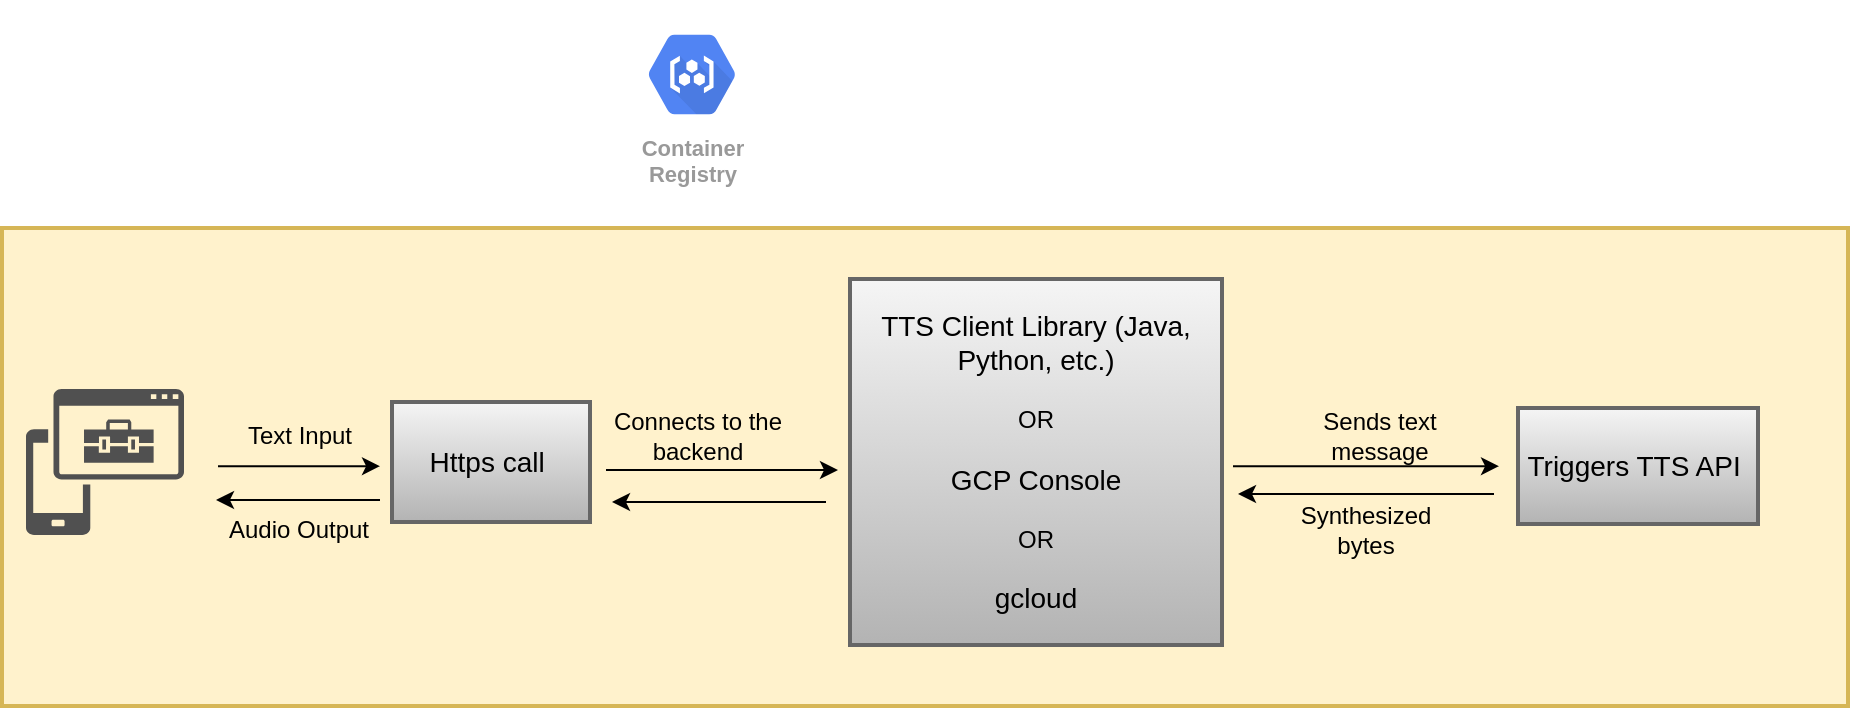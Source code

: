 <mxfile version="14.5.8" type="device" pages="2"><diagram id="1AjeHdbzunoy2dRgW_rD" name="Page-1"><mxGraphModel dx="1031" dy="445" grid="0" gridSize="10" guides="1" tooltips="1" connect="1" arrows="1" fold="1" page="1" pageScale="1" pageWidth="2339" pageHeight="3300" math="0" shadow="0"><root><mxCell id="0"/><mxCell id="1" parent="0"/><mxCell id="3DrFEAPYHbsUde2jqs5v-23" value="" style="rounded=0;whiteSpace=wrap;html=1;strokeWidth=2;fillColor=#fff2cc;strokeColor=#d6b656;" vertex="1" parent="1"><mxGeometry x="18" y="132" width="923" height="239" as="geometry"/></mxCell><mxCell id="3DrFEAPYHbsUde2jqs5v-2" value="" style="shape=image;verticalLabelPosition=bottom;labelBackgroundColor=#ffffff;verticalAlign=top;aspect=fixed;imageAspect=0;image=https://image.flaticon.com/icons/png/128/3545/3545527.png;" vertex="1" parent="1"><mxGeometry x="74" y="18" width="89" height="89" as="geometry"/></mxCell><mxCell id="3DrFEAPYHbsUde2jqs5v-4" value="&lt;font style=&quot;font-size: 14px&quot;&gt;Https call&amp;nbsp;&lt;/font&gt;" style="rounded=0;whiteSpace=wrap;html=1;strokeWidth=2;fillColor=#f5f5f5;strokeColor=#666666;gradientColor=#b3b3b3;" vertex="1" parent="1"><mxGeometry x="213" y="219" width="99" height="60" as="geometry"/></mxCell><mxCell id="3DrFEAPYHbsUde2jqs5v-6" value="&lt;font&gt;&lt;span style=&quot;font-size: 14px&quot;&gt;TTS Client Library (Java, Python, etc.)&lt;/span&gt;&lt;br&gt;&lt;br&gt;&lt;font style=&quot;font-size: 12px&quot;&gt;OR&lt;/font&gt;&lt;br&gt;&lt;br&gt;&lt;span style=&quot;font-size: 14px&quot;&gt;GCP Console&lt;/span&gt;&lt;br&gt;&lt;br&gt;&lt;font style=&quot;font-size: 12px&quot;&gt;OR&lt;/font&gt;&lt;br&gt;&lt;br&gt;&lt;span style=&quot;font-size: 14px&quot;&gt;gcloud&lt;/span&gt;&lt;/font&gt;" style="rounded=0;whiteSpace=wrap;html=1;strokeWidth=2;gradientColor=#b3b3b3;fillColor=#f5f5f5;strokeColor=#666666;" vertex="1" parent="1"><mxGeometry x="442" y="157.5" width="186" height="183" as="geometry"/></mxCell><mxCell id="3DrFEAPYHbsUde2jqs5v-9" value="&lt;font style=&quot;font-size: 14px&quot;&gt;Triggers TTS API&amp;nbsp;&lt;/font&gt;" style="rounded=0;whiteSpace=wrap;html=1;strokeWidth=2;gradientColor=#b3b3b3;fillColor=#f5f5f5;strokeColor=#666666;" vertex="1" parent="1"><mxGeometry x="776" y="222" width="120" height="58" as="geometry"/></mxCell><mxCell id="3DrFEAPYHbsUde2jqs5v-10" value="" style="endArrow=classic;html=1;" edge="1" parent="1"><mxGeometry width="50" height="50" relative="1" as="geometry"><mxPoint x="126" y="251.07" as="sourcePoint"/><mxPoint x="207" y="251.07" as="targetPoint"/></mxGeometry></mxCell><mxCell id="3DrFEAPYHbsUde2jqs5v-11" value="" style="endArrow=classic;html=1;" edge="1" parent="1"><mxGeometry width="50" height="50" relative="1" as="geometry"><mxPoint x="207" y="268" as="sourcePoint"/><mxPoint x="125" y="268" as="targetPoint"/></mxGeometry></mxCell><mxCell id="3DrFEAPYHbsUde2jqs5v-13" value="" style="endArrow=classic;html=1;" edge="1" parent="1"><mxGeometry width="50" height="50" relative="1" as="geometry"><mxPoint x="633.5" y="251.07" as="sourcePoint"/><mxPoint x="766.5" y="251.07" as="targetPoint"/></mxGeometry></mxCell><mxCell id="3DrFEAPYHbsUde2jqs5v-14" value="" style="endArrow=classic;html=1;" edge="1" parent="1"><mxGeometry width="50" height="50" relative="1" as="geometry"><mxPoint x="320" y="253" as="sourcePoint"/><mxPoint x="436" y="253" as="targetPoint"/></mxGeometry></mxCell><mxCell id="3DrFEAPYHbsUde2jqs5v-16" value="" style="endArrow=classic;html=1;" edge="1" parent="1"><mxGeometry width="50" height="50" relative="1" as="geometry"><mxPoint x="764" y="265" as="sourcePoint"/><mxPoint x="636" y="265" as="targetPoint"/></mxGeometry></mxCell><mxCell id="3DrFEAPYHbsUde2jqs5v-17" value="Text Input" style="text;html=1;strokeColor=none;fillColor=none;align=center;verticalAlign=middle;whiteSpace=wrap;rounded=0;" vertex="1" parent="1"><mxGeometry x="135.5" y="226" width="62" height="20" as="geometry"/></mxCell><mxCell id="3DrFEAPYHbsUde2jqs5v-18" value="Audio Output" style="text;html=1;strokeColor=none;fillColor=none;align=center;verticalAlign=middle;whiteSpace=wrap;rounded=0;" vertex="1" parent="1"><mxGeometry x="124" y="273" width="85" height="20" as="geometry"/></mxCell><mxCell id="3DrFEAPYHbsUde2jqs5v-20" value="Connects to the backend" style="text;html=1;strokeColor=none;fillColor=none;align=center;verticalAlign=middle;whiteSpace=wrap;rounded=0;" vertex="1" parent="1"><mxGeometry x="318" y="222" width="96" height="28" as="geometry"/></mxCell><mxCell id="3DrFEAPYHbsUde2jqs5v-21" value="Sends text message" style="text;html=1;strokeColor=none;fillColor=none;align=center;verticalAlign=middle;whiteSpace=wrap;rounded=0;" vertex="1" parent="1"><mxGeometry x="674" y="226" width="66" height="20" as="geometry"/></mxCell><mxCell id="3DrFEAPYHbsUde2jqs5v-22" value="Synthesized bytes" style="text;html=1;strokeColor=none;fillColor=none;align=center;verticalAlign=middle;whiteSpace=wrap;rounded=0;" vertex="1" parent="1"><mxGeometry x="680" y="273" width="40" height="20" as="geometry"/></mxCell><mxCell id="3DrFEAPYHbsUde2jqs5v-24" value="Container&#10;Registry" style="html=1;fillColor=#5184F3;strokeColor=none;verticalAlign=top;labelPosition=center;verticalLabelPosition=bottom;align=center;spacingTop=-6;fontSize=11;fontStyle=1;fontColor=#999999;shape=mxgraph.gcp2.hexIcon;prIcon=container_registry" vertex="1" parent="1"><mxGeometry x="330" y="26" width="66" height="58.5" as="geometry"/></mxCell><mxCell id="3DrFEAPYHbsUde2jqs5v-25" value="" style="pointerEvents=1;shadow=0;dashed=0;html=1;strokeColor=none;labelPosition=center;verticalLabelPosition=bottom;verticalAlign=top;align=center;fillColor=#505050;shape=mxgraph.mscae.intune.intune_mobile_application_management" vertex="1" parent="1"><mxGeometry x="30" y="212.5" width="79" height="73" as="geometry"/></mxCell><mxCell id="3DrFEAPYHbsUde2jqs5v-27" value="" style="endArrow=classic;html=1;" edge="1" parent="1"><mxGeometry width="50" height="50" relative="1" as="geometry"><mxPoint x="430" y="269" as="sourcePoint"/><mxPoint x="323" y="269" as="targetPoint"/></mxGeometry></mxCell></root></mxGraphModel></diagram><diagram id="0cJIz7ZMHmD-OdOIdqZ6" name="Page-2"><mxGraphModel dx="946" dy="512" grid="0" gridSize="10" guides="1" tooltips="1" connect="1" arrows="1" fold="1" page="1" pageScale="1" pageWidth="2339" pageHeight="3300" math="0" shadow="0"><root><mxCell id="y9f4cH8MtAgvdEFKaGgy-0"/><mxCell id="y9f4cH8MtAgvdEFKaGgy-1" parent="y9f4cH8MtAgvdEFKaGgy-0"/><mxCell id="y9f4cH8MtAgvdEFKaGgy-3" style="edgeStyle=orthogonalEdgeStyle;rounded=0;orthogonalLoop=1;jettySize=auto;html=1;" edge="1" parent="y9f4cH8MtAgvdEFKaGgy-1" source="y9f4cH8MtAgvdEFKaGgy-2" target="y9f4cH8MtAgvdEFKaGgy-4"><mxGeometry relative="1" as="geometry"><mxPoint x="331" y="191.5" as="targetPoint"/></mxGeometry></mxCell><mxCell id="y9f4cH8MtAgvdEFKaGgy-2" value="Cloud Build" style="html=1;fillColor=#5184F3;strokeColor=none;verticalAlign=top;labelPosition=center;verticalLabelPosition=bottom;align=center;spacingTop=-6;fontSize=11;fontStyle=1;fontColor=#999999;shape=mxgraph.gcp2.hexIcon;prIcon=container_builder" vertex="1" parent="y9f4cH8MtAgvdEFKaGgy-1"><mxGeometry x="156" y="146" width="101" height="91" as="geometry"/></mxCell><mxCell id="y9f4cH8MtAgvdEFKaGgy-4" value="Container&#10;Registry" style="html=1;fillColor=#5184F3;strokeColor=none;verticalAlign=top;labelPosition=center;verticalLabelPosition=bottom;align=center;spacingTop=-6;fontSize=11;fontStyle=1;fontColor=#999999;shape=mxgraph.gcp2.hexIcon;prIcon=container_registry" vertex="1" parent="y9f4cH8MtAgvdEFKaGgy-1"><mxGeometry x="344" y="148" width="99" height="88" as="geometry"/></mxCell></root></mxGraphModel></diagram></mxfile>